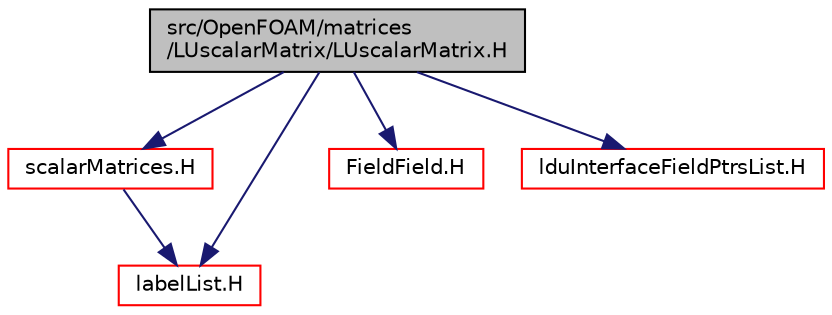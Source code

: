 digraph "src/OpenFOAM/matrices/LUscalarMatrix/LUscalarMatrix.H"
{
  bgcolor="transparent";
  edge [fontname="Helvetica",fontsize="10",labelfontname="Helvetica",labelfontsize="10"];
  node [fontname="Helvetica",fontsize="10",shape=record];
  Node0 [label="src/OpenFOAM/matrices\l/LUscalarMatrix/LUscalarMatrix.H",height=0.2,width=0.4,color="black", fillcolor="grey75", style="filled", fontcolor="black"];
  Node0 -> Node1 [color="midnightblue",fontsize="10",style="solid",fontname="Helvetica"];
  Node1 [label="scalarMatrices.H",height=0.2,width=0.4,color="red",URL="$a11774.html"];
  Node1 -> Node74 [color="midnightblue",fontsize="10",style="solid",fontname="Helvetica"];
  Node74 [label="labelList.H",height=0.2,width=0.4,color="red",URL="$a13154.html"];
  Node0 -> Node74 [color="midnightblue",fontsize="10",style="solid",fontname="Helvetica"];
  Node0 -> Node113 [color="midnightblue",fontsize="10",style="solid",fontname="Helvetica"];
  Node113 [label="FieldField.H",height=0.2,width=0.4,color="red",URL="$a10187.html"];
  Node0 -> Node121 [color="midnightblue",fontsize="10",style="solid",fontname="Helvetica"];
  Node121 [label="lduInterfaceFieldPtrsList.H",height=0.2,width=0.4,color="red",URL="$a11294.html"];
}

